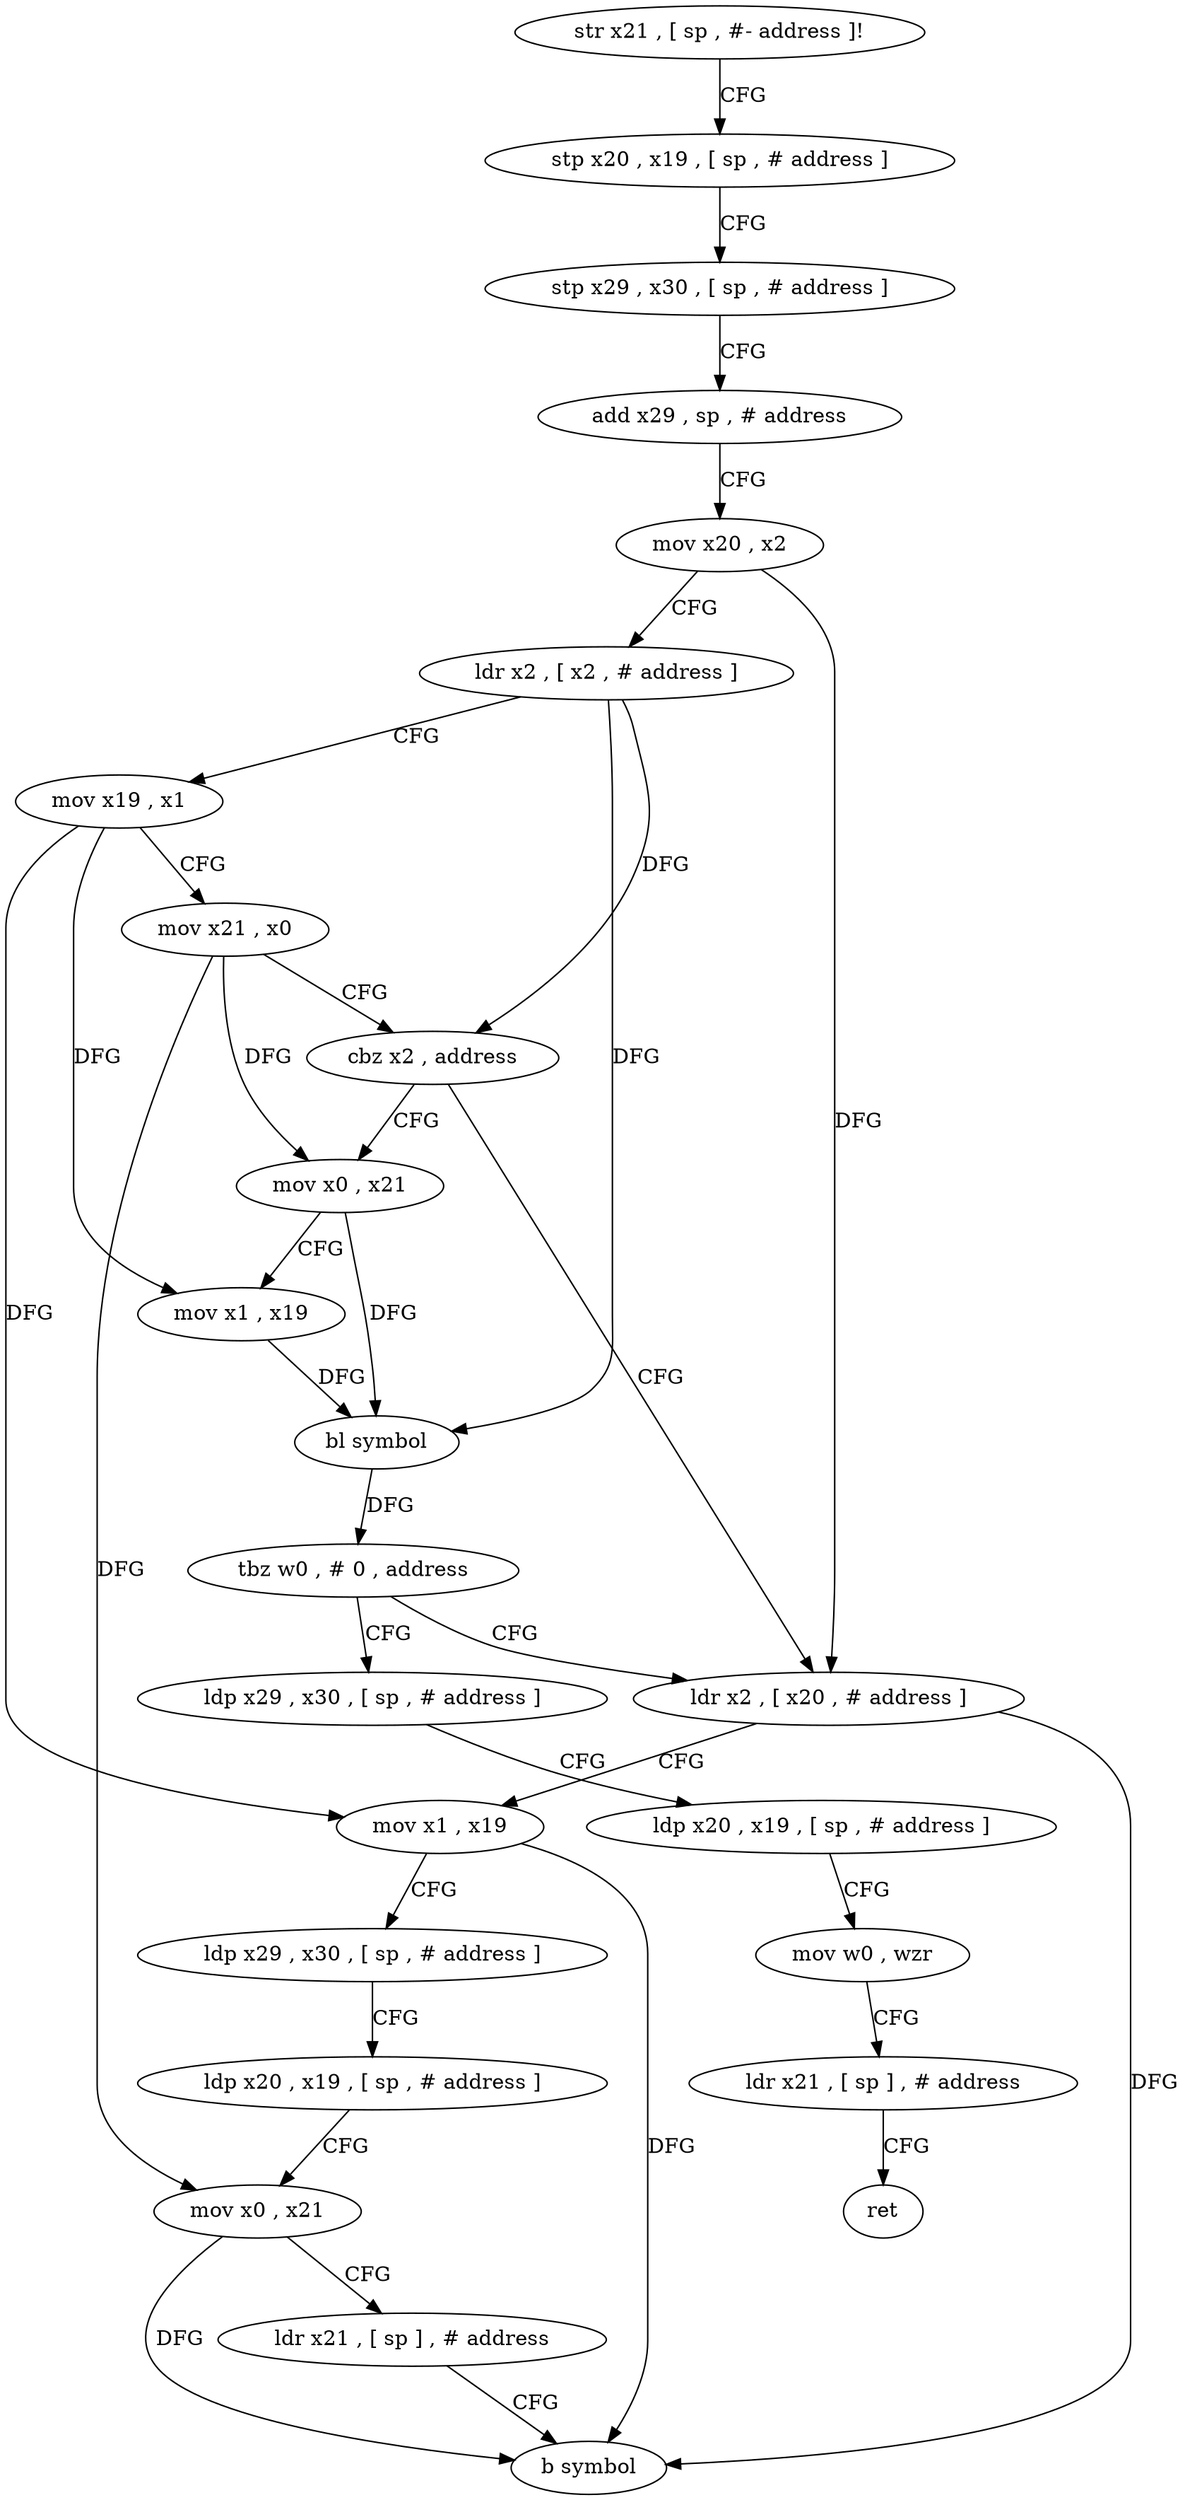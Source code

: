 digraph "func" {
"4212228" [label = "str x21 , [ sp , #- address ]!" ]
"4212232" [label = "stp x20 , x19 , [ sp , # address ]" ]
"4212236" [label = "stp x29 , x30 , [ sp , # address ]" ]
"4212240" [label = "add x29 , sp , # address" ]
"4212244" [label = "mov x20 , x2" ]
"4212248" [label = "ldr x2 , [ x2 , # address ]" ]
"4212252" [label = "mov x19 , x1" ]
"4212256" [label = "mov x21 , x0" ]
"4212260" [label = "cbz x2 , address" ]
"4212280" [label = "ldr x2 , [ x20 , # address ]" ]
"4212264" [label = "mov x0 , x21" ]
"4212284" [label = "mov x1 , x19" ]
"4212288" [label = "ldp x29 , x30 , [ sp , # address ]" ]
"4212292" [label = "ldp x20 , x19 , [ sp , # address ]" ]
"4212296" [label = "mov x0 , x21" ]
"4212300" [label = "ldr x21 , [ sp ] , # address" ]
"4212304" [label = "b symbol" ]
"4212268" [label = "mov x1 , x19" ]
"4212272" [label = "bl symbol" ]
"4212276" [label = "tbz w0 , # 0 , address" ]
"4212308" [label = "ldp x29 , x30 , [ sp , # address ]" ]
"4212312" [label = "ldp x20 , x19 , [ sp , # address ]" ]
"4212316" [label = "mov w0 , wzr" ]
"4212320" [label = "ldr x21 , [ sp ] , # address" ]
"4212324" [label = "ret" ]
"4212228" -> "4212232" [ label = "CFG" ]
"4212232" -> "4212236" [ label = "CFG" ]
"4212236" -> "4212240" [ label = "CFG" ]
"4212240" -> "4212244" [ label = "CFG" ]
"4212244" -> "4212248" [ label = "CFG" ]
"4212244" -> "4212280" [ label = "DFG" ]
"4212248" -> "4212252" [ label = "CFG" ]
"4212248" -> "4212260" [ label = "DFG" ]
"4212248" -> "4212272" [ label = "DFG" ]
"4212252" -> "4212256" [ label = "CFG" ]
"4212252" -> "4212284" [ label = "DFG" ]
"4212252" -> "4212268" [ label = "DFG" ]
"4212256" -> "4212260" [ label = "CFG" ]
"4212256" -> "4212296" [ label = "DFG" ]
"4212256" -> "4212264" [ label = "DFG" ]
"4212260" -> "4212280" [ label = "CFG" ]
"4212260" -> "4212264" [ label = "CFG" ]
"4212280" -> "4212284" [ label = "CFG" ]
"4212280" -> "4212304" [ label = "DFG" ]
"4212264" -> "4212268" [ label = "CFG" ]
"4212264" -> "4212272" [ label = "DFG" ]
"4212284" -> "4212288" [ label = "CFG" ]
"4212284" -> "4212304" [ label = "DFG" ]
"4212288" -> "4212292" [ label = "CFG" ]
"4212292" -> "4212296" [ label = "CFG" ]
"4212296" -> "4212300" [ label = "CFG" ]
"4212296" -> "4212304" [ label = "DFG" ]
"4212300" -> "4212304" [ label = "CFG" ]
"4212268" -> "4212272" [ label = "DFG" ]
"4212272" -> "4212276" [ label = "DFG" ]
"4212276" -> "4212308" [ label = "CFG" ]
"4212276" -> "4212280" [ label = "CFG" ]
"4212308" -> "4212312" [ label = "CFG" ]
"4212312" -> "4212316" [ label = "CFG" ]
"4212316" -> "4212320" [ label = "CFG" ]
"4212320" -> "4212324" [ label = "CFG" ]
}
